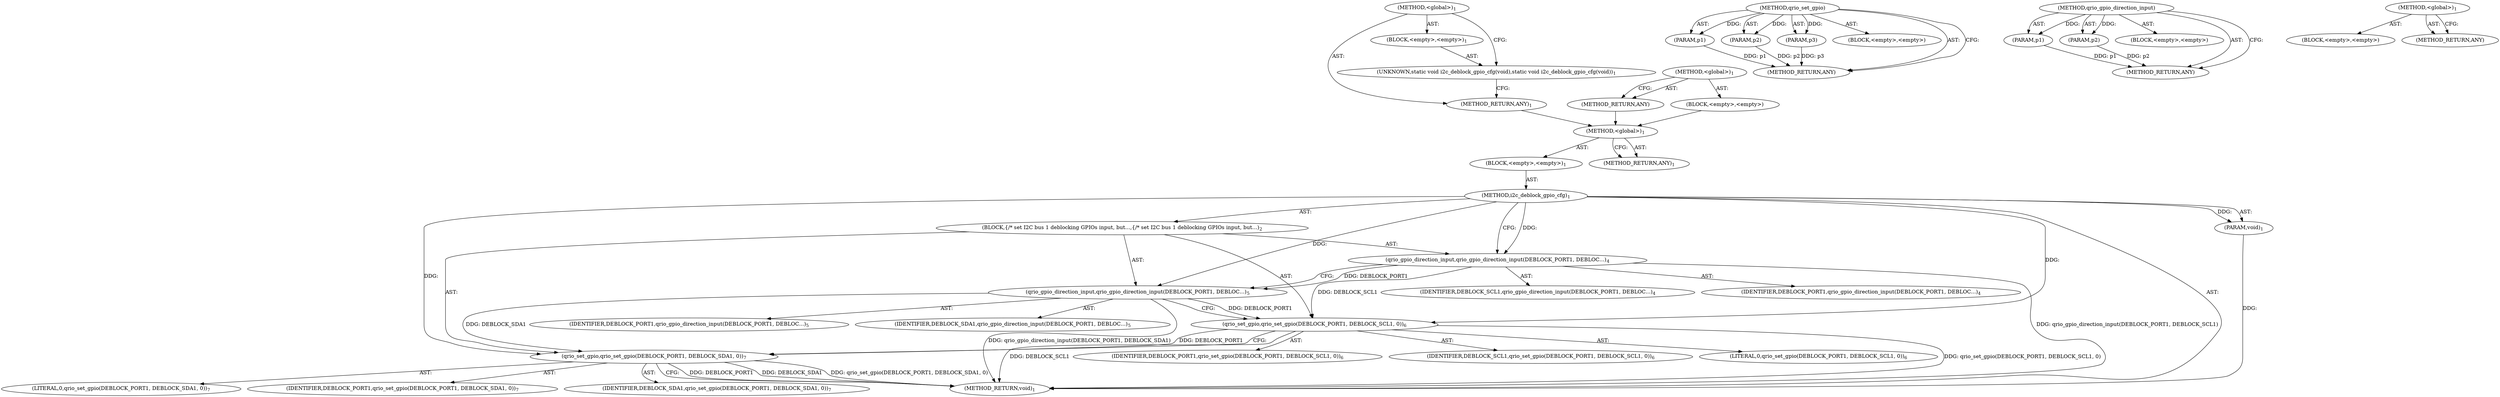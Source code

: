 digraph "&lt;global&gt;" {
vulnerable_6 [label=<(METHOD,&lt;global&gt;)<SUB>1</SUB>>];
vulnerable_7 [label=<(BLOCK,&lt;empty&gt;,&lt;empty&gt;)<SUB>1</SUB>>];
vulnerable_8 [label=<(METHOD,i2c_deblock_gpio_cfg)<SUB>1</SUB>>];
vulnerable_9 [label=<(PARAM,void)<SUB>1</SUB>>];
vulnerable_10 [label=<(BLOCK,{
	/* set I2C bus 1 deblocking GPIOs input, but...,{
	/* set I2C bus 1 deblocking GPIOs input, but...)<SUB>2</SUB>>];
vulnerable_11 [label=<(qrio_gpio_direction_input,qrio_gpio_direction_input(DEBLOCK_PORT1, DEBLOC...)<SUB>4</SUB>>];
vulnerable_12 [label=<(IDENTIFIER,DEBLOCK_PORT1,qrio_gpio_direction_input(DEBLOCK_PORT1, DEBLOC...)<SUB>4</SUB>>];
vulnerable_13 [label=<(IDENTIFIER,DEBLOCK_SCL1,qrio_gpio_direction_input(DEBLOCK_PORT1, DEBLOC...)<SUB>4</SUB>>];
vulnerable_14 [label=<(qrio_gpio_direction_input,qrio_gpio_direction_input(DEBLOCK_PORT1, DEBLOC...)<SUB>5</SUB>>];
vulnerable_15 [label=<(IDENTIFIER,DEBLOCK_PORT1,qrio_gpio_direction_input(DEBLOCK_PORT1, DEBLOC...)<SUB>5</SUB>>];
vulnerable_16 [label=<(IDENTIFIER,DEBLOCK_SDA1,qrio_gpio_direction_input(DEBLOCK_PORT1, DEBLOC...)<SUB>5</SUB>>];
vulnerable_17 [label=<(qrio_set_gpio,qrio_set_gpio(DEBLOCK_PORT1, DEBLOCK_SCL1, 0))<SUB>6</SUB>>];
vulnerable_18 [label=<(IDENTIFIER,DEBLOCK_PORT1,qrio_set_gpio(DEBLOCK_PORT1, DEBLOCK_SCL1, 0))<SUB>6</SUB>>];
vulnerable_19 [label=<(IDENTIFIER,DEBLOCK_SCL1,qrio_set_gpio(DEBLOCK_PORT1, DEBLOCK_SCL1, 0))<SUB>6</SUB>>];
vulnerable_20 [label=<(LITERAL,0,qrio_set_gpio(DEBLOCK_PORT1, DEBLOCK_SCL1, 0))<SUB>6</SUB>>];
vulnerable_21 [label=<(qrio_set_gpio,qrio_set_gpio(DEBLOCK_PORT1, DEBLOCK_SDA1, 0))<SUB>7</SUB>>];
vulnerable_22 [label=<(IDENTIFIER,DEBLOCK_PORT1,qrio_set_gpio(DEBLOCK_PORT1, DEBLOCK_SDA1, 0))<SUB>7</SUB>>];
vulnerable_23 [label=<(IDENTIFIER,DEBLOCK_SDA1,qrio_set_gpio(DEBLOCK_PORT1, DEBLOCK_SDA1, 0))<SUB>7</SUB>>];
vulnerable_24 [label=<(LITERAL,0,qrio_set_gpio(DEBLOCK_PORT1, DEBLOCK_SDA1, 0))<SUB>7</SUB>>];
vulnerable_25 [label=<(METHOD_RETURN,void)<SUB>1</SUB>>];
vulnerable_27 [label=<(METHOD_RETURN,ANY)<SUB>1</SUB>>];
vulnerable_47 [label=<(METHOD,qrio_set_gpio)>];
vulnerable_48 [label=<(PARAM,p1)>];
vulnerable_49 [label=<(PARAM,p2)>];
vulnerable_50 [label=<(PARAM,p3)>];
vulnerable_51 [label=<(BLOCK,&lt;empty&gt;,&lt;empty&gt;)>];
vulnerable_52 [label=<(METHOD_RETURN,ANY)>];
vulnerable_42 [label=<(METHOD,qrio_gpio_direction_input)>];
vulnerable_43 [label=<(PARAM,p1)>];
vulnerable_44 [label=<(PARAM,p2)>];
vulnerable_45 [label=<(BLOCK,&lt;empty&gt;,&lt;empty&gt;)>];
vulnerable_46 [label=<(METHOD_RETURN,ANY)>];
vulnerable_36 [label=<(METHOD,&lt;global&gt;)<SUB>1</SUB>>];
vulnerable_37 [label=<(BLOCK,&lt;empty&gt;,&lt;empty&gt;)>];
vulnerable_38 [label=<(METHOD_RETURN,ANY)>];
fixed_6 [label=<(METHOD,&lt;global&gt;)<SUB>1</SUB>>];
fixed_7 [label=<(BLOCK,&lt;empty&gt;,&lt;empty&gt;)<SUB>1</SUB>>];
fixed_8 [label=<(UNKNOWN,static void i2c_deblock_gpio_cfg(void),static void i2c_deblock_gpio_cfg(void))<SUB>1</SUB>>];
fixed_9 [label=<(METHOD_RETURN,ANY)<SUB>1</SUB>>];
fixed_14 [label=<(METHOD,&lt;global&gt;)<SUB>1</SUB>>];
fixed_15 [label=<(BLOCK,&lt;empty&gt;,&lt;empty&gt;)>];
fixed_16 [label=<(METHOD_RETURN,ANY)>];
vulnerable_6 -> vulnerable_7  [key=0, label="AST: "];
vulnerable_6 -> vulnerable_27  [key=0, label="AST: "];
vulnerable_6 -> vulnerable_27  [key=1, label="CFG: "];
vulnerable_7 -> vulnerable_8  [key=0, label="AST: "];
vulnerable_8 -> vulnerable_9  [key=0, label="AST: "];
vulnerable_8 -> vulnerable_9  [key=1, label="DDG: "];
vulnerable_8 -> vulnerable_10  [key=0, label="AST: "];
vulnerable_8 -> vulnerable_25  [key=0, label="AST: "];
vulnerable_8 -> vulnerable_11  [key=0, label="CFG: "];
vulnerable_8 -> vulnerable_11  [key=1, label="DDG: "];
vulnerable_8 -> vulnerable_14  [key=0, label="DDG: "];
vulnerable_8 -> vulnerable_17  [key=0, label="DDG: "];
vulnerable_8 -> vulnerable_21  [key=0, label="DDG: "];
vulnerable_9 -> vulnerable_25  [key=0, label="DDG: "];
vulnerable_10 -> vulnerable_11  [key=0, label="AST: "];
vulnerable_10 -> vulnerable_14  [key=0, label="AST: "];
vulnerable_10 -> vulnerable_17  [key=0, label="AST: "];
vulnerable_10 -> vulnerable_21  [key=0, label="AST: "];
vulnerable_11 -> vulnerable_12  [key=0, label="AST: "];
vulnerable_11 -> vulnerable_13  [key=0, label="AST: "];
vulnerable_11 -> vulnerable_14  [key=0, label="CFG: "];
vulnerable_11 -> vulnerable_14  [key=1, label="DDG: DEBLOCK_PORT1"];
vulnerable_11 -> vulnerable_25  [key=0, label="DDG: qrio_gpio_direction_input(DEBLOCK_PORT1, DEBLOCK_SCL1)"];
vulnerable_11 -> vulnerable_17  [key=0, label="DDG: DEBLOCK_SCL1"];
vulnerable_14 -> vulnerable_15  [key=0, label="AST: "];
vulnerable_14 -> vulnerable_16  [key=0, label="AST: "];
vulnerable_14 -> vulnerable_17  [key=0, label="CFG: "];
vulnerable_14 -> vulnerable_17  [key=1, label="DDG: DEBLOCK_PORT1"];
vulnerable_14 -> vulnerable_25  [key=0, label="DDG: qrio_gpio_direction_input(DEBLOCK_PORT1, DEBLOCK_SDA1)"];
vulnerable_14 -> vulnerable_21  [key=0, label="DDG: DEBLOCK_SDA1"];
vulnerable_17 -> vulnerable_18  [key=0, label="AST: "];
vulnerable_17 -> vulnerable_19  [key=0, label="AST: "];
vulnerable_17 -> vulnerable_20  [key=0, label="AST: "];
vulnerable_17 -> vulnerable_21  [key=0, label="CFG: "];
vulnerable_17 -> vulnerable_21  [key=1, label="DDG: DEBLOCK_PORT1"];
vulnerable_17 -> vulnerable_25  [key=0, label="DDG: DEBLOCK_SCL1"];
vulnerable_17 -> vulnerable_25  [key=1, label="DDG: qrio_set_gpio(DEBLOCK_PORT1, DEBLOCK_SCL1, 0)"];
vulnerable_21 -> vulnerable_22  [key=0, label="AST: "];
vulnerable_21 -> vulnerable_23  [key=0, label="AST: "];
vulnerable_21 -> vulnerable_24  [key=0, label="AST: "];
vulnerable_21 -> vulnerable_25  [key=0, label="CFG: "];
vulnerable_21 -> vulnerable_25  [key=1, label="DDG: DEBLOCK_PORT1"];
vulnerable_21 -> vulnerable_25  [key=2, label="DDG: DEBLOCK_SDA1"];
vulnerable_21 -> vulnerable_25  [key=3, label="DDG: qrio_set_gpio(DEBLOCK_PORT1, DEBLOCK_SDA1, 0)"];
vulnerable_47 -> vulnerable_48  [key=0, label="AST: "];
vulnerable_47 -> vulnerable_48  [key=1, label="DDG: "];
vulnerable_47 -> vulnerable_51  [key=0, label="AST: "];
vulnerable_47 -> vulnerable_49  [key=0, label="AST: "];
vulnerable_47 -> vulnerable_49  [key=1, label="DDG: "];
vulnerable_47 -> vulnerable_52  [key=0, label="AST: "];
vulnerable_47 -> vulnerable_52  [key=1, label="CFG: "];
vulnerable_47 -> vulnerable_50  [key=0, label="AST: "];
vulnerable_47 -> vulnerable_50  [key=1, label="DDG: "];
vulnerable_48 -> vulnerable_52  [key=0, label="DDG: p1"];
vulnerable_49 -> vulnerable_52  [key=0, label="DDG: p2"];
vulnerable_50 -> vulnerable_52  [key=0, label="DDG: p3"];
vulnerable_42 -> vulnerable_43  [key=0, label="AST: "];
vulnerable_42 -> vulnerable_43  [key=1, label="DDG: "];
vulnerable_42 -> vulnerable_45  [key=0, label="AST: "];
vulnerable_42 -> vulnerable_44  [key=0, label="AST: "];
vulnerable_42 -> vulnerable_44  [key=1, label="DDG: "];
vulnerable_42 -> vulnerable_46  [key=0, label="AST: "];
vulnerable_42 -> vulnerable_46  [key=1, label="CFG: "];
vulnerable_43 -> vulnerable_46  [key=0, label="DDG: p1"];
vulnerable_44 -> vulnerable_46  [key=0, label="DDG: p2"];
vulnerable_36 -> vulnerable_37  [key=0, label="AST: "];
vulnerable_36 -> vulnerable_38  [key=0, label="AST: "];
vulnerable_36 -> vulnerable_38  [key=1, label="CFG: "];
fixed_6 -> fixed_7  [key=0, label="AST: "];
fixed_6 -> fixed_9  [key=0, label="AST: "];
fixed_6 -> fixed_8  [key=0, label="CFG: "];
fixed_7 -> fixed_8  [key=0, label="AST: "];
fixed_8 -> fixed_9  [key=0, label="CFG: "];
fixed_9 -> vulnerable_6  [key=0];
fixed_14 -> fixed_15  [key=0, label="AST: "];
fixed_14 -> fixed_16  [key=0, label="AST: "];
fixed_14 -> fixed_16  [key=1, label="CFG: "];
fixed_15 -> vulnerable_6  [key=0];
fixed_16 -> vulnerable_6  [key=0];
}
